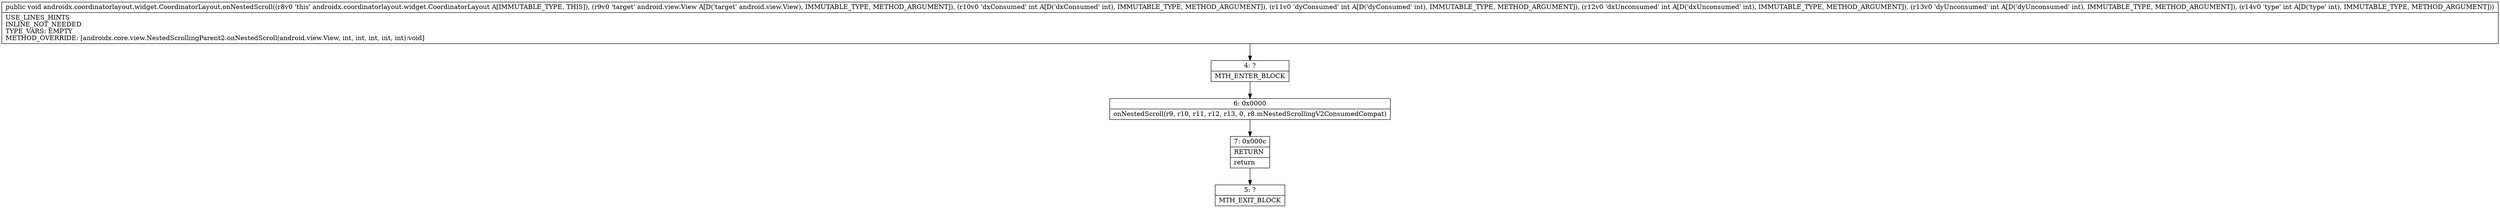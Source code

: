 digraph "CFG forandroidx.coordinatorlayout.widget.CoordinatorLayout.onNestedScroll(Landroid\/view\/View;IIIII)V" {
Node_4 [shape=record,label="{4\:\ ?|MTH_ENTER_BLOCK\l}"];
Node_6 [shape=record,label="{6\:\ 0x0000|onNestedScroll(r9, r10, r11, r12, r13, 0, r8.mNestedScrollingV2ConsumedCompat)\l}"];
Node_7 [shape=record,label="{7\:\ 0x000c|RETURN\l|return\l}"];
Node_5 [shape=record,label="{5\:\ ?|MTH_EXIT_BLOCK\l}"];
MethodNode[shape=record,label="{public void androidx.coordinatorlayout.widget.CoordinatorLayout.onNestedScroll((r8v0 'this' androidx.coordinatorlayout.widget.CoordinatorLayout A[IMMUTABLE_TYPE, THIS]), (r9v0 'target' android.view.View A[D('target' android.view.View), IMMUTABLE_TYPE, METHOD_ARGUMENT]), (r10v0 'dxConsumed' int A[D('dxConsumed' int), IMMUTABLE_TYPE, METHOD_ARGUMENT]), (r11v0 'dyConsumed' int A[D('dyConsumed' int), IMMUTABLE_TYPE, METHOD_ARGUMENT]), (r12v0 'dxUnconsumed' int A[D('dxUnconsumed' int), IMMUTABLE_TYPE, METHOD_ARGUMENT]), (r13v0 'dyUnconsumed' int A[D('dyUnconsumed' int), IMMUTABLE_TYPE, METHOD_ARGUMENT]), (r14v0 'type' int A[D('type' int), IMMUTABLE_TYPE, METHOD_ARGUMENT]))  | USE_LINES_HINTS\lINLINE_NOT_NEEDED\lTYPE_VARS: EMPTY\lMETHOD_OVERRIDE: [androidx.core.view.NestedScrollingParent2.onNestedScroll(android.view.View, int, int, int, int, int):void]\l}"];
MethodNode -> Node_4;Node_4 -> Node_6;
Node_6 -> Node_7;
Node_7 -> Node_5;
}

